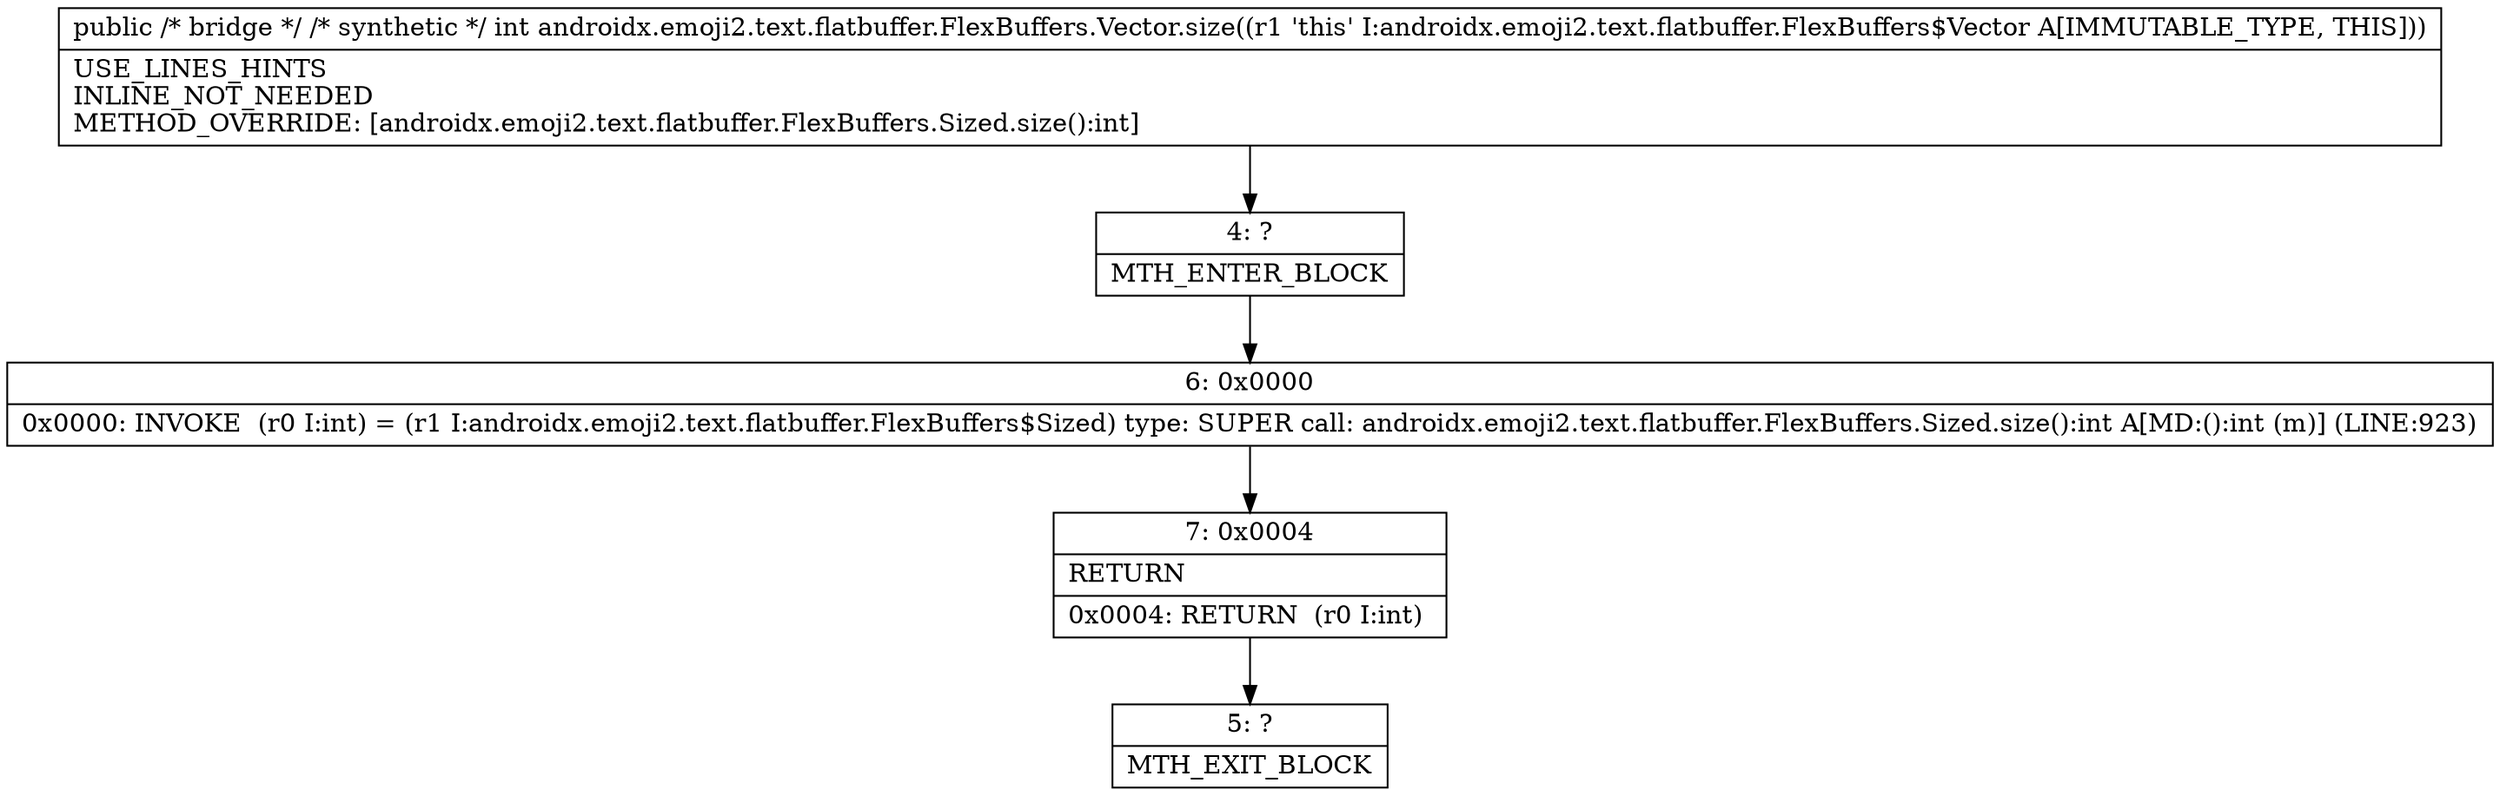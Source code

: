digraph "CFG forandroidx.emoji2.text.flatbuffer.FlexBuffers.Vector.size()I" {
Node_4 [shape=record,label="{4\:\ ?|MTH_ENTER_BLOCK\l}"];
Node_6 [shape=record,label="{6\:\ 0x0000|0x0000: INVOKE  (r0 I:int) = (r1 I:androidx.emoji2.text.flatbuffer.FlexBuffers$Sized) type: SUPER call: androidx.emoji2.text.flatbuffer.FlexBuffers.Sized.size():int A[MD:():int (m)] (LINE:923)\l}"];
Node_7 [shape=record,label="{7\:\ 0x0004|RETURN\l|0x0004: RETURN  (r0 I:int) \l}"];
Node_5 [shape=record,label="{5\:\ ?|MTH_EXIT_BLOCK\l}"];
MethodNode[shape=record,label="{public \/* bridge *\/ \/* synthetic *\/ int androidx.emoji2.text.flatbuffer.FlexBuffers.Vector.size((r1 'this' I:androidx.emoji2.text.flatbuffer.FlexBuffers$Vector A[IMMUTABLE_TYPE, THIS]))  | USE_LINES_HINTS\lINLINE_NOT_NEEDED\lMETHOD_OVERRIDE: [androidx.emoji2.text.flatbuffer.FlexBuffers.Sized.size():int]\l}"];
MethodNode -> Node_4;Node_4 -> Node_6;
Node_6 -> Node_7;
Node_7 -> Node_5;
}

